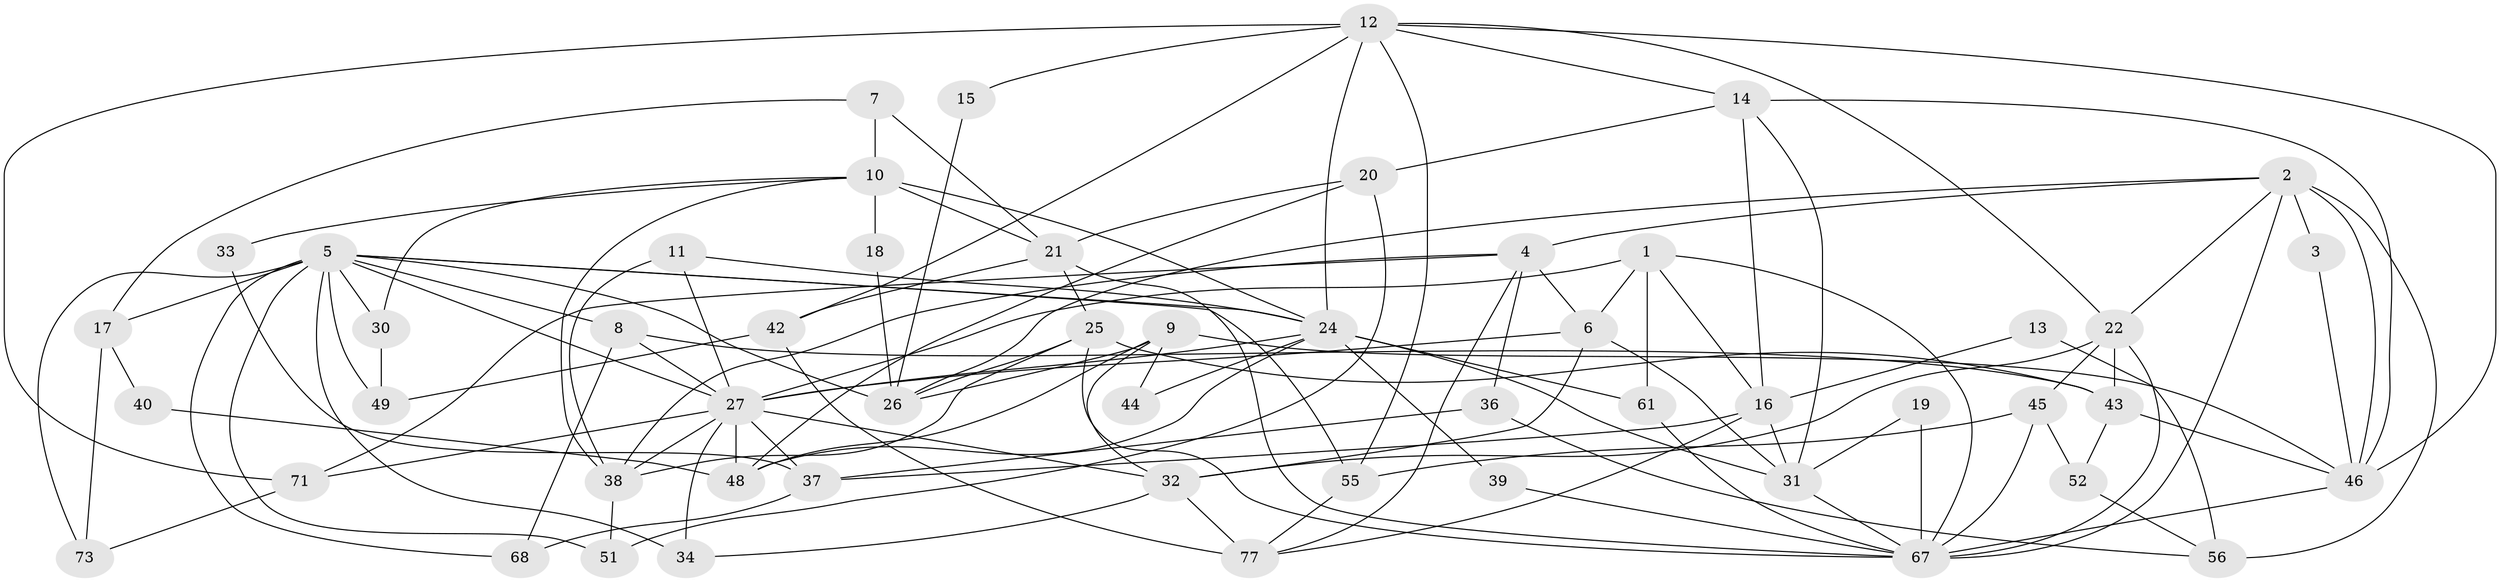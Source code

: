 // original degree distribution, {5: 0.11688311688311688, 7: 0.03896103896103896, 2: 0.15584415584415584, 6: 0.07792207792207792, 4: 0.2987012987012987, 3: 0.2727272727272727, 8: 0.025974025974025976, 11: 0.012987012987012988}
// Generated by graph-tools (version 1.1) at 2025/11/02/27/25 16:11:18]
// undirected, 53 vertices, 125 edges
graph export_dot {
graph [start="1"]
  node [color=gray90,style=filled];
  1;
  2 [super="+28"];
  3;
  4;
  5 [super="+57"];
  6 [super="+65"];
  7;
  8;
  9 [super="+59"];
  10 [super="+53"];
  11;
  12 [super="+23"];
  13;
  14 [super="+76"];
  15;
  16 [super="+41"];
  17;
  18;
  19;
  20;
  21 [super="+29"];
  22 [super="+47"];
  24 [super="+35"];
  25 [super="+64"];
  26 [super="+70"];
  27 [super="+62"];
  30;
  31 [super="+75"];
  32 [super="+72"];
  33;
  34;
  36;
  37 [super="+54"];
  38 [super="+50"];
  39;
  40;
  42;
  43;
  44;
  45 [super="+58"];
  46 [super="+63"];
  48 [super="+66"];
  49;
  51;
  52;
  55 [super="+60"];
  56 [super="+74"];
  61;
  67 [super="+69"];
  68;
  71;
  73;
  77;
  1 -- 6;
  1 -- 16;
  1 -- 61;
  1 -- 67;
  1 -- 27;
  2 -- 3;
  2 -- 22;
  2 -- 46 [weight=2];
  2 -- 67;
  2 -- 26;
  2 -- 56;
  2 -- 4;
  3 -- 46;
  4 -- 71;
  4 -- 77;
  4 -- 36;
  4 -- 38;
  4 -- 6;
  5 -- 68;
  5 -- 8;
  5 -- 17;
  5 -- 30;
  5 -- 51;
  5 -- 49;
  5 -- 34;
  5 -- 55;
  5 -- 73;
  5 -- 24;
  5 -- 26;
  5 -- 27;
  6 -- 32;
  6 -- 31;
  6 -- 27;
  7 -- 17;
  7 -- 10;
  7 -- 21;
  8 -- 43;
  8 -- 68;
  8 -- 27;
  9 -- 26 [weight=2];
  9 -- 44;
  9 -- 32;
  9 -- 48;
  9 -- 46;
  10 -- 24 [weight=2];
  10 -- 33;
  10 -- 18;
  10 -- 38;
  10 -- 30;
  10 -- 21;
  11 -- 38;
  11 -- 24;
  11 -- 27;
  12 -- 22;
  12 -- 42;
  12 -- 71;
  12 -- 55;
  12 -- 24;
  12 -- 46;
  12 -- 14;
  12 -- 15;
  13 -- 16;
  13 -- 56 [weight=2];
  14 -- 16;
  14 -- 20;
  14 -- 46;
  14 -- 31;
  15 -- 26;
  16 -- 31;
  16 -- 77;
  16 -- 37;
  17 -- 73;
  17 -- 40;
  18 -- 26;
  19 -- 67;
  19 -- 31;
  20 -- 51;
  20 -- 21;
  20 -- 48;
  21 -- 42;
  21 -- 67;
  21 -- 25;
  22 -- 67;
  22 -- 45;
  22 -- 43;
  22 -- 32;
  24 -- 39;
  24 -- 44;
  24 -- 48;
  24 -- 27;
  24 -- 61;
  24 -- 31;
  25 -- 43;
  25 -- 67;
  25 -- 26;
  25 -- 38;
  27 -- 32;
  27 -- 34;
  27 -- 37;
  27 -- 71;
  27 -- 38;
  27 -- 48;
  30 -- 49;
  31 -- 67;
  32 -- 77 [weight=2];
  32 -- 34;
  33 -- 37;
  36 -- 56;
  36 -- 37;
  37 -- 68;
  38 -- 51;
  39 -- 67;
  40 -- 48;
  42 -- 49;
  42 -- 77;
  43 -- 46;
  43 -- 52;
  45 -- 52;
  45 -- 67;
  45 -- 55;
  46 -- 67;
  52 -- 56;
  55 -- 77;
  61 -- 67;
  71 -- 73;
}
